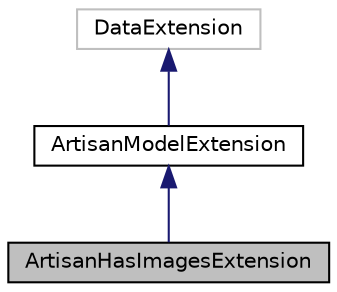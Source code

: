 digraph "ArtisanHasImagesExtension"
{
  edge [fontname="Helvetica",fontsize="10",labelfontname="Helvetica",labelfontsize="10"];
  node [fontname="Helvetica",fontsize="10",shape=record];
  Node1 [label="ArtisanHasImagesExtension",height=0.2,width=0.4,color="black", fillcolor="grey75", style="filled", fontcolor="black"];
  Node2 -> Node1 [dir="back",color="midnightblue",fontsize="10",style="solid",fontname="Helvetica"];
  Node2 [label="ArtisanModelExtension",height=0.2,width=0.4,color="black", fillcolor="white", style="filled",URL="$class_artisan_model_extension.html"];
  Node3 -> Node2 [dir="back",color="midnightblue",fontsize="10",style="solid",fontname="Helvetica"];
  Node3 [label="DataExtension",height=0.2,width=0.4,color="grey75", fillcolor="white", style="filled"];
}
